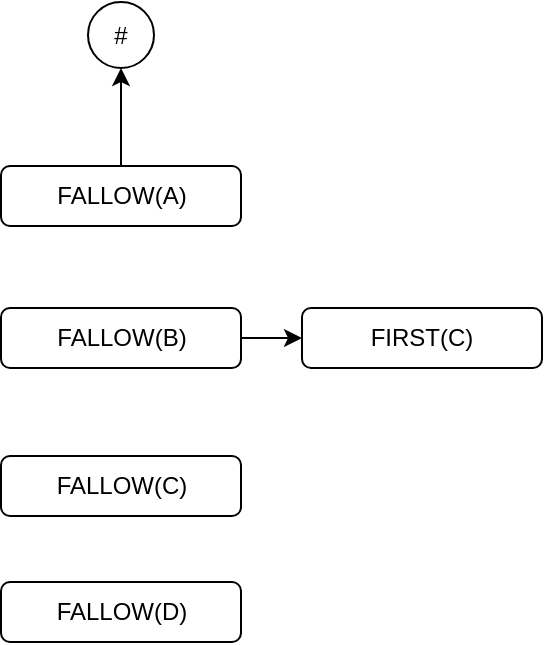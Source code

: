 <mxfile version="21.1.4" type="github">
  <diagram name="第 1 页" id="jlVK5qfQyr_egqlrKWcN">
    <mxGraphModel dx="506" dy="271" grid="0" gridSize="10" guides="1" tooltips="1" connect="1" arrows="1" fold="1" page="1" pageScale="1" pageWidth="3300" pageHeight="4681" math="0" shadow="0">
      <root>
        <mxCell id="0" />
        <mxCell id="1" parent="0" />
        <mxCell id="k8o1MCGl5v_dafdXwM-l-4" style="edgeStyle=orthogonalEdgeStyle;rounded=0;orthogonalLoop=1;jettySize=auto;html=1;entryX=0.5;entryY=1;entryDx=0;entryDy=0;" edge="1" parent="1" source="k8o1MCGl5v_dafdXwM-l-2" target="k8o1MCGl5v_dafdXwM-l-3">
          <mxGeometry relative="1" as="geometry" />
        </mxCell>
        <mxCell id="k8o1MCGl5v_dafdXwM-l-2" value="FALLOW(A)" style="rounded=1;whiteSpace=wrap;html=1;" vertex="1" parent="1">
          <mxGeometry x="975.5" y="899" width="120" height="30" as="geometry" />
        </mxCell>
        <mxCell id="k8o1MCGl5v_dafdXwM-l-3" value="#" style="ellipse;whiteSpace=wrap;html=1;aspect=fixed;" vertex="1" parent="1">
          <mxGeometry x="1019" y="817" width="33" height="33" as="geometry" />
        </mxCell>
        <mxCell id="k8o1MCGl5v_dafdXwM-l-9" style="edgeStyle=orthogonalEdgeStyle;rounded=0;orthogonalLoop=1;jettySize=auto;html=1;" edge="1" parent="1" source="k8o1MCGl5v_dafdXwM-l-5" target="k8o1MCGl5v_dafdXwM-l-8">
          <mxGeometry relative="1" as="geometry" />
        </mxCell>
        <mxCell id="k8o1MCGl5v_dafdXwM-l-5" value="FALLOW(B)" style="rounded=1;whiteSpace=wrap;html=1;" vertex="1" parent="1">
          <mxGeometry x="975.5" y="970" width="120" height="30" as="geometry" />
        </mxCell>
        <mxCell id="k8o1MCGl5v_dafdXwM-l-6" value="FALLOW(C)" style="rounded=1;whiteSpace=wrap;html=1;" vertex="1" parent="1">
          <mxGeometry x="975.5" y="1044" width="120" height="30" as="geometry" />
        </mxCell>
        <mxCell id="k8o1MCGl5v_dafdXwM-l-7" value="FALLOW(D)" style="rounded=1;whiteSpace=wrap;html=1;" vertex="1" parent="1">
          <mxGeometry x="975.5" y="1107" width="120" height="30" as="geometry" />
        </mxCell>
        <mxCell id="k8o1MCGl5v_dafdXwM-l-8" value="FIRST(C)" style="rounded=1;whiteSpace=wrap;html=1;" vertex="1" parent="1">
          <mxGeometry x="1126" y="970" width="120" height="30" as="geometry" />
        </mxCell>
      </root>
    </mxGraphModel>
  </diagram>
</mxfile>
